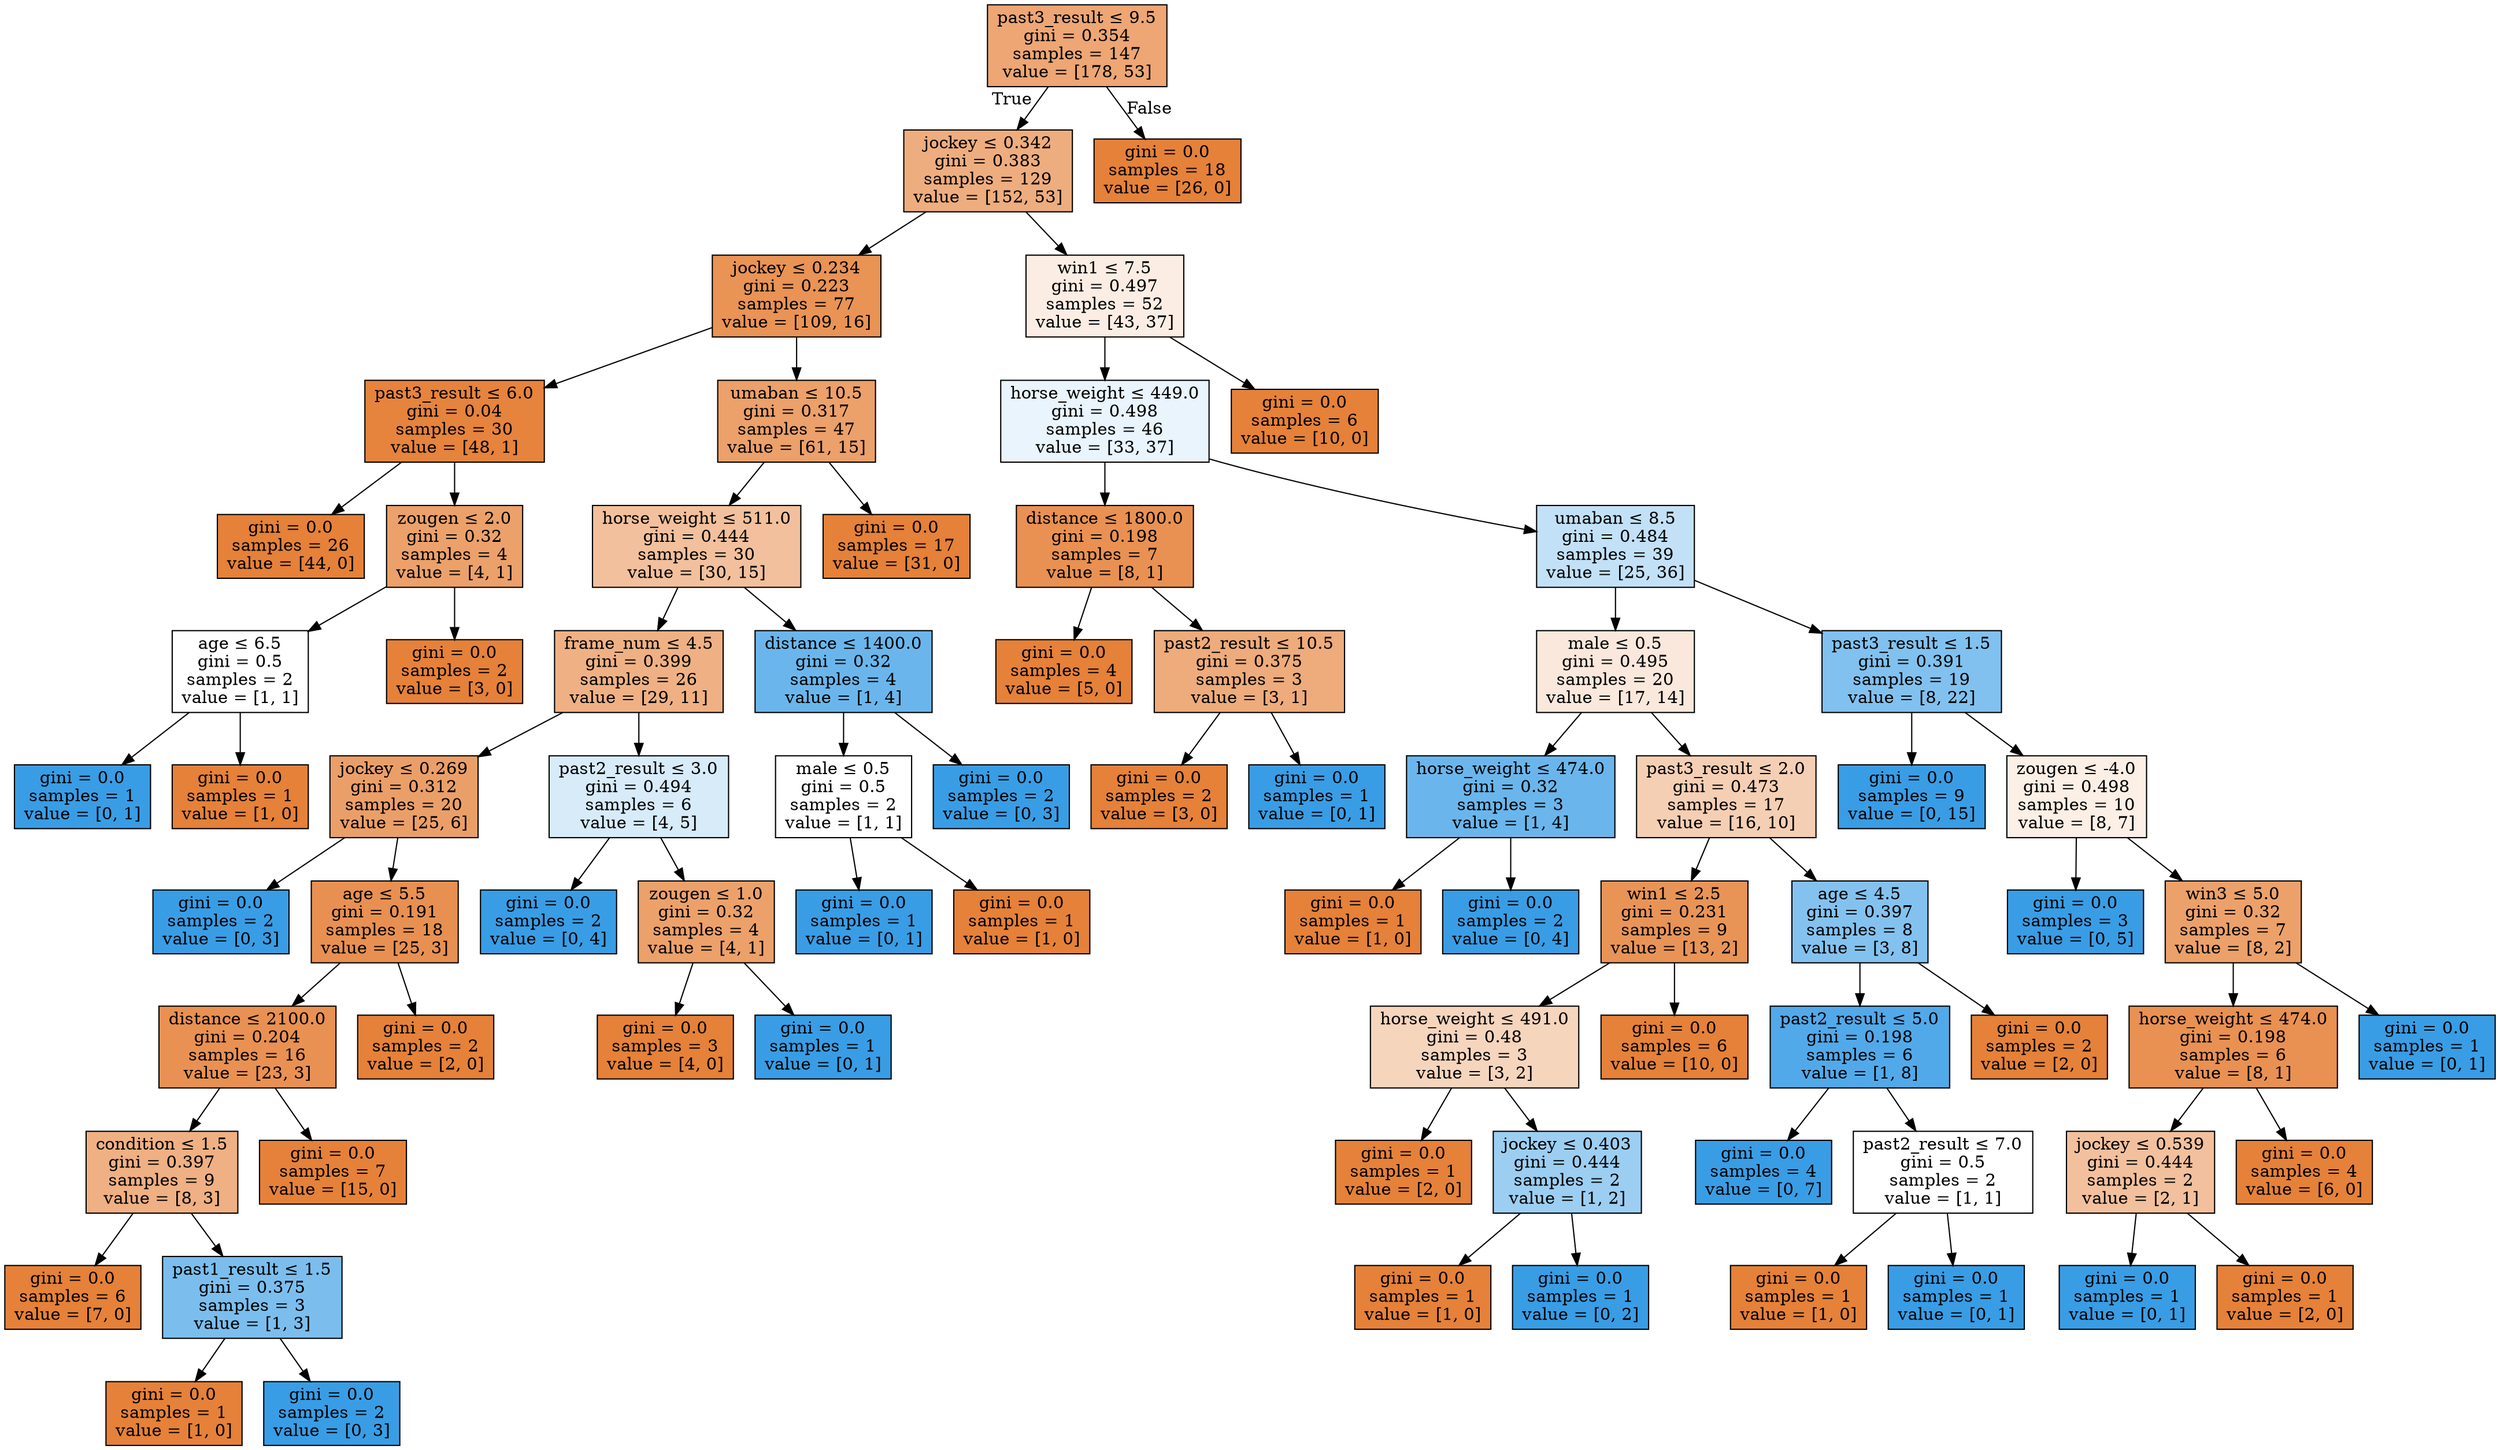 digraph Tree {
node [shape=box, style="filled", color="black"] ;
0 [label=<past3_result &le; 9.5<br/>gini = 0.354<br/>samples = 147<br/>value = [178, 53]>, fillcolor="#e58139b3"] ;
1 [label=<jockey &le; 0.342<br/>gini = 0.383<br/>samples = 129<br/>value = [152, 53]>, fillcolor="#e58139a6"] ;
0 -> 1 [labeldistance=2.5, labelangle=45, headlabel="True"] ;
2 [label=<jockey &le; 0.234<br/>gini = 0.223<br/>samples = 77<br/>value = [109, 16]>, fillcolor="#e58139da"] ;
1 -> 2 ;
3 [label=<past3_result &le; 6.0<br/>gini = 0.04<br/>samples = 30<br/>value = [48, 1]>, fillcolor="#e58139fa"] ;
2 -> 3 ;
4 [label=<gini = 0.0<br/>samples = 26<br/>value = [44, 0]>, fillcolor="#e58139ff"] ;
3 -> 4 ;
5 [label=<zougen &le; 2.0<br/>gini = 0.32<br/>samples = 4<br/>value = [4, 1]>, fillcolor="#e58139bf"] ;
3 -> 5 ;
6 [label=<age &le; 6.5<br/>gini = 0.5<br/>samples = 2<br/>value = [1, 1]>, fillcolor="#e5813900"] ;
5 -> 6 ;
7 [label=<gini = 0.0<br/>samples = 1<br/>value = [0, 1]>, fillcolor="#399de5ff"] ;
6 -> 7 ;
8 [label=<gini = 0.0<br/>samples = 1<br/>value = [1, 0]>, fillcolor="#e58139ff"] ;
6 -> 8 ;
9 [label=<gini = 0.0<br/>samples = 2<br/>value = [3, 0]>, fillcolor="#e58139ff"] ;
5 -> 9 ;
10 [label=<umaban &le; 10.5<br/>gini = 0.317<br/>samples = 47<br/>value = [61, 15]>, fillcolor="#e58139c0"] ;
2 -> 10 ;
11 [label=<horse_weight &le; 511.0<br/>gini = 0.444<br/>samples = 30<br/>value = [30, 15]>, fillcolor="#e581397f"] ;
10 -> 11 ;
12 [label=<frame_num &le; 4.5<br/>gini = 0.399<br/>samples = 26<br/>value = [29, 11]>, fillcolor="#e581399e"] ;
11 -> 12 ;
13 [label=<jockey &le; 0.269<br/>gini = 0.312<br/>samples = 20<br/>value = [25, 6]>, fillcolor="#e58139c2"] ;
12 -> 13 ;
14 [label=<gini = 0.0<br/>samples = 2<br/>value = [0, 3]>, fillcolor="#399de5ff"] ;
13 -> 14 ;
15 [label=<age &le; 5.5<br/>gini = 0.191<br/>samples = 18<br/>value = [25, 3]>, fillcolor="#e58139e0"] ;
13 -> 15 ;
16 [label=<distance &le; 2100.0<br/>gini = 0.204<br/>samples = 16<br/>value = [23, 3]>, fillcolor="#e58139de"] ;
15 -> 16 ;
17 [label=<condition &le; 1.5<br/>gini = 0.397<br/>samples = 9<br/>value = [8, 3]>, fillcolor="#e581399f"] ;
16 -> 17 ;
18 [label=<gini = 0.0<br/>samples = 6<br/>value = [7, 0]>, fillcolor="#e58139ff"] ;
17 -> 18 ;
19 [label=<past1_result &le; 1.5<br/>gini = 0.375<br/>samples = 3<br/>value = [1, 3]>, fillcolor="#399de5aa"] ;
17 -> 19 ;
20 [label=<gini = 0.0<br/>samples = 1<br/>value = [1, 0]>, fillcolor="#e58139ff"] ;
19 -> 20 ;
21 [label=<gini = 0.0<br/>samples = 2<br/>value = [0, 3]>, fillcolor="#399de5ff"] ;
19 -> 21 ;
22 [label=<gini = 0.0<br/>samples = 7<br/>value = [15, 0]>, fillcolor="#e58139ff"] ;
16 -> 22 ;
23 [label=<gini = 0.0<br/>samples = 2<br/>value = [2, 0]>, fillcolor="#e58139ff"] ;
15 -> 23 ;
24 [label=<past2_result &le; 3.0<br/>gini = 0.494<br/>samples = 6<br/>value = [4, 5]>, fillcolor="#399de533"] ;
12 -> 24 ;
25 [label=<gini = 0.0<br/>samples = 2<br/>value = [0, 4]>, fillcolor="#399de5ff"] ;
24 -> 25 ;
26 [label=<zougen &le; 1.0<br/>gini = 0.32<br/>samples = 4<br/>value = [4, 1]>, fillcolor="#e58139bf"] ;
24 -> 26 ;
27 [label=<gini = 0.0<br/>samples = 3<br/>value = [4, 0]>, fillcolor="#e58139ff"] ;
26 -> 27 ;
28 [label=<gini = 0.0<br/>samples = 1<br/>value = [0, 1]>, fillcolor="#399de5ff"] ;
26 -> 28 ;
29 [label=<distance &le; 1400.0<br/>gini = 0.32<br/>samples = 4<br/>value = [1, 4]>, fillcolor="#399de5bf"] ;
11 -> 29 ;
30 [label=<male &le; 0.5<br/>gini = 0.5<br/>samples = 2<br/>value = [1, 1]>, fillcolor="#e5813900"] ;
29 -> 30 ;
31 [label=<gini = 0.0<br/>samples = 1<br/>value = [0, 1]>, fillcolor="#399de5ff"] ;
30 -> 31 ;
32 [label=<gini = 0.0<br/>samples = 1<br/>value = [1, 0]>, fillcolor="#e58139ff"] ;
30 -> 32 ;
33 [label=<gini = 0.0<br/>samples = 2<br/>value = [0, 3]>, fillcolor="#399de5ff"] ;
29 -> 33 ;
34 [label=<gini = 0.0<br/>samples = 17<br/>value = [31, 0]>, fillcolor="#e58139ff"] ;
10 -> 34 ;
35 [label=<win1 &le; 7.5<br/>gini = 0.497<br/>samples = 52<br/>value = [43, 37]>, fillcolor="#e5813924"] ;
1 -> 35 ;
36 [label=<horse_weight &le; 449.0<br/>gini = 0.498<br/>samples = 46<br/>value = [33, 37]>, fillcolor="#399de51c"] ;
35 -> 36 ;
37 [label=<distance &le; 1800.0<br/>gini = 0.198<br/>samples = 7<br/>value = [8, 1]>, fillcolor="#e58139df"] ;
36 -> 37 ;
38 [label=<gini = 0.0<br/>samples = 4<br/>value = [5, 0]>, fillcolor="#e58139ff"] ;
37 -> 38 ;
39 [label=<past2_result &le; 10.5<br/>gini = 0.375<br/>samples = 3<br/>value = [3, 1]>, fillcolor="#e58139aa"] ;
37 -> 39 ;
40 [label=<gini = 0.0<br/>samples = 2<br/>value = [3, 0]>, fillcolor="#e58139ff"] ;
39 -> 40 ;
41 [label=<gini = 0.0<br/>samples = 1<br/>value = [0, 1]>, fillcolor="#399de5ff"] ;
39 -> 41 ;
42 [label=<umaban &le; 8.5<br/>gini = 0.484<br/>samples = 39<br/>value = [25, 36]>, fillcolor="#399de54e"] ;
36 -> 42 ;
43 [label=<male &le; 0.5<br/>gini = 0.495<br/>samples = 20<br/>value = [17, 14]>, fillcolor="#e581392d"] ;
42 -> 43 ;
44 [label=<horse_weight &le; 474.0<br/>gini = 0.32<br/>samples = 3<br/>value = [1, 4]>, fillcolor="#399de5bf"] ;
43 -> 44 ;
45 [label=<gini = 0.0<br/>samples = 1<br/>value = [1, 0]>, fillcolor="#e58139ff"] ;
44 -> 45 ;
46 [label=<gini = 0.0<br/>samples = 2<br/>value = [0, 4]>, fillcolor="#399de5ff"] ;
44 -> 46 ;
47 [label=<past3_result &le; 2.0<br/>gini = 0.473<br/>samples = 17<br/>value = [16, 10]>, fillcolor="#e5813960"] ;
43 -> 47 ;
48 [label=<win1 &le; 2.5<br/>gini = 0.231<br/>samples = 9<br/>value = [13, 2]>, fillcolor="#e58139d8"] ;
47 -> 48 ;
49 [label=<horse_weight &le; 491.0<br/>gini = 0.48<br/>samples = 3<br/>value = [3, 2]>, fillcolor="#e5813955"] ;
48 -> 49 ;
50 [label=<gini = 0.0<br/>samples = 1<br/>value = [2, 0]>, fillcolor="#e58139ff"] ;
49 -> 50 ;
51 [label=<jockey &le; 0.403<br/>gini = 0.444<br/>samples = 2<br/>value = [1, 2]>, fillcolor="#399de57f"] ;
49 -> 51 ;
52 [label=<gini = 0.0<br/>samples = 1<br/>value = [1, 0]>, fillcolor="#e58139ff"] ;
51 -> 52 ;
53 [label=<gini = 0.0<br/>samples = 1<br/>value = [0, 2]>, fillcolor="#399de5ff"] ;
51 -> 53 ;
54 [label=<gini = 0.0<br/>samples = 6<br/>value = [10, 0]>, fillcolor="#e58139ff"] ;
48 -> 54 ;
55 [label=<age &le; 4.5<br/>gini = 0.397<br/>samples = 8<br/>value = [3, 8]>, fillcolor="#399de59f"] ;
47 -> 55 ;
56 [label=<past2_result &le; 5.0<br/>gini = 0.198<br/>samples = 6<br/>value = [1, 8]>, fillcolor="#399de5df"] ;
55 -> 56 ;
57 [label=<gini = 0.0<br/>samples = 4<br/>value = [0, 7]>, fillcolor="#399de5ff"] ;
56 -> 57 ;
58 [label=<past2_result &le; 7.0<br/>gini = 0.5<br/>samples = 2<br/>value = [1, 1]>, fillcolor="#e5813900"] ;
56 -> 58 ;
59 [label=<gini = 0.0<br/>samples = 1<br/>value = [1, 0]>, fillcolor="#e58139ff"] ;
58 -> 59 ;
60 [label=<gini = 0.0<br/>samples = 1<br/>value = [0, 1]>, fillcolor="#399de5ff"] ;
58 -> 60 ;
61 [label=<gini = 0.0<br/>samples = 2<br/>value = [2, 0]>, fillcolor="#e58139ff"] ;
55 -> 61 ;
62 [label=<past3_result &le; 1.5<br/>gini = 0.391<br/>samples = 19<br/>value = [8, 22]>, fillcolor="#399de5a2"] ;
42 -> 62 ;
63 [label=<gini = 0.0<br/>samples = 9<br/>value = [0, 15]>, fillcolor="#399de5ff"] ;
62 -> 63 ;
64 [label=<zougen &le; -4.0<br/>gini = 0.498<br/>samples = 10<br/>value = [8, 7]>, fillcolor="#e5813920"] ;
62 -> 64 ;
65 [label=<gini = 0.0<br/>samples = 3<br/>value = [0, 5]>, fillcolor="#399de5ff"] ;
64 -> 65 ;
66 [label=<win3 &le; 5.0<br/>gini = 0.32<br/>samples = 7<br/>value = [8, 2]>, fillcolor="#e58139bf"] ;
64 -> 66 ;
67 [label=<horse_weight &le; 474.0<br/>gini = 0.198<br/>samples = 6<br/>value = [8, 1]>, fillcolor="#e58139df"] ;
66 -> 67 ;
68 [label=<jockey &le; 0.539<br/>gini = 0.444<br/>samples = 2<br/>value = [2, 1]>, fillcolor="#e581397f"] ;
67 -> 68 ;
69 [label=<gini = 0.0<br/>samples = 1<br/>value = [0, 1]>, fillcolor="#399de5ff"] ;
68 -> 69 ;
70 [label=<gini = 0.0<br/>samples = 1<br/>value = [2, 0]>, fillcolor="#e58139ff"] ;
68 -> 70 ;
71 [label=<gini = 0.0<br/>samples = 4<br/>value = [6, 0]>, fillcolor="#e58139ff"] ;
67 -> 71 ;
72 [label=<gini = 0.0<br/>samples = 1<br/>value = [0, 1]>, fillcolor="#399de5ff"] ;
66 -> 72 ;
73 [label=<gini = 0.0<br/>samples = 6<br/>value = [10, 0]>, fillcolor="#e58139ff"] ;
35 -> 73 ;
74 [label=<gini = 0.0<br/>samples = 18<br/>value = [26, 0]>, fillcolor="#e58139ff"] ;
0 -> 74 [labeldistance=2.5, labelangle=-45, headlabel="False"] ;
}